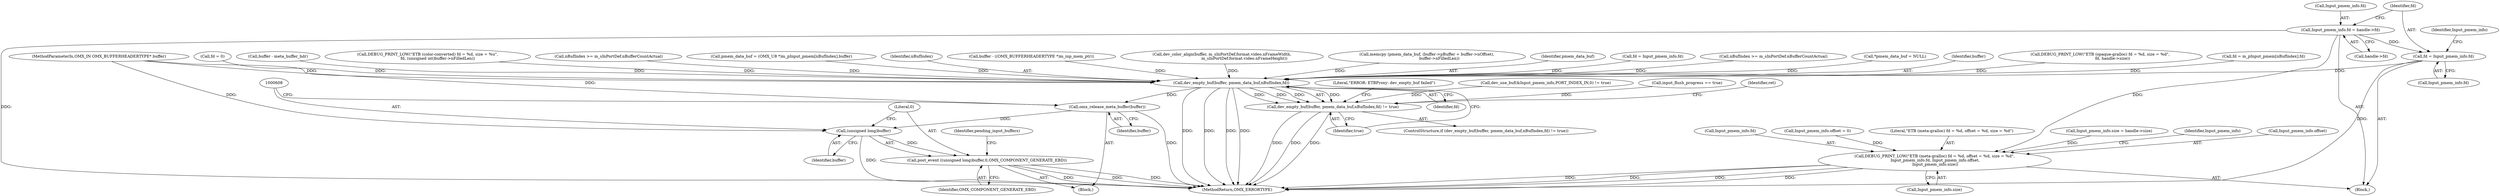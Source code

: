 digraph "0_Android_4ed06d14080d8667d5be14eed200e378cba78345_0@pointer" {
"1000398" [label="(Call,Input_pmem_info.fd = handle->fd)"];
"1000405" [label="(Call,fd = Input_pmem_info.fd)"];
"1000595" [label="(Call,dev_empty_buf(buffer, pmem_data_buf,nBufIndex,fd))"];
"1000594" [label="(Call,dev_empty_buf(buffer, pmem_data_buf,nBufIndex,fd) != true)"];
"1000604" [label="(Call,omx_release_meta_buffer(buffer))"];
"1000607" [label="(Call,(unsigned long)buffer)"];
"1000606" [label="(Call,post_event ((unsigned long)buffer,0,OMX_COMPONENT_GENERATE_EBD))"];
"1000422" [label="(Call,DEBUG_PRINT_LOW(\"ETB (meta-gralloc) fd = %d, offset = %d, size = %d\",\n Input_pmem_info.fd, Input_pmem_info.offset,\n Input_pmem_info.size))"];
"1000437" [label="(Identifier,Input_pmem_info)"];
"1000597" [label="(Identifier,pmem_data_buf)"];
"1000427" [label="(Call,Input_pmem_info.offset)"];
"1000345" [label="(Call,fd = Input_pmem_info.fd)"];
"1000267" [label="(Call,nBufIndex >= m_sInPortDef.nBufferCountActual)"];
"1000595" [label="(Call,dev_empty_buf(buffer, pmem_data_buf,nBufIndex,fd))"];
"1000281" [label="(Call,input_flush_progress == true)"];
"1000593" [label="(ControlStructure,if (dev_empty_buf(buffer, pmem_data_buf,nBufIndex,fd) != true))"];
"1000422" [label="(Call,DEBUG_PRINT_LOW(\"ETB (meta-gralloc) fd = %d, offset = %d, size = %d\",\n Input_pmem_info.fd, Input_pmem_info.offset,\n Input_pmem_info.size))"];
"1000622" [label="(Identifier,ret)"];
"1000603" [label="(Literal,\"ERROR: ETBProxy: dev_empty_buf failed\")"];
"1000398" [label="(Call,Input_pmem_info.fd = handle->fd)"];
"1000610" [label="(Literal,0)"];
"1000424" [label="(Call,Input_pmem_info.fd)"];
"1000600" [label="(Identifier,true)"];
"1000604" [label="(Call,omx_release_meta_buffer(buffer))"];
"1000109" [label="(Call,*pmem_data_buf = NULL)"];
"1000596" [label="(Identifier,buffer)"];
"1000406" [label="(Identifier,fd)"];
"1000479" [label="(Call,DEBUG_PRINT_LOW(\"ETB (opaque-gralloc) fd = %d, size = %d\",\n                    fd, handle->size))"];
"1000609" [label="(Identifier,buffer)"];
"1000299" [label="(Call,fd = m_pInput_pmem[nBufIndex].fd)"];
"1000611" [label="(Identifier,OMX_COMPONENT_GENERATE_EBD)"];
"1000129" [label="(Call,fd = 0)"];
"1000402" [label="(Call,handle->fd)"];
"1000410" [label="(Call,Input_pmem_info.offset = 0)"];
"1000159" [label="(Call,buffer - meta_buffer_hdr)"];
"1000544" [label="(Call,DEBUG_PRINT_LOW(\"ETB (color-converted) fd = %d, size = %u\",\n                fd, (unsigned int)buffer->nFilledLen))"];
"1000103" [label="(MethodParameterIn,OMX_IN OMX_BUFFERHEADERTYPE* buffer)"];
"1000613" [label="(Identifier,pending_input_buffers)"];
"1000163" [label="(Call,nBufIndex >= m_sInPortDef.nBufferCountActual)"];
"1000623" [label="(MethodReturn,OMX_ERRORTYPE)"];
"1000423" [label="(Literal,\"ETB (meta-gralloc) fd = %d, offset = %d, size = %d\")"];
"1000407" [label="(Call,Input_pmem_info.fd)"];
"1000399" [label="(Call,Input_pmem_info.fd)"];
"1000507" [label="(Call,pmem_data_buf = (OMX_U8 *)m_pInput_pmem[nBufIndex].buffer)"];
"1000434" [label="(Call,dev_use_buf(&Input_pmem_info,PORT_INDEX_IN,0) != true)"];
"1000430" [label="(Call,Input_pmem_info.size)"];
"1000598" [label="(Identifier,nBufIndex)"];
"1000412" [label="(Identifier,Input_pmem_info)"];
"1000261" [label="(Call,buffer - ((OMX_BUFFERHEADERTYPE *)m_inp_mem_ptr))"];
"1000599" [label="(Identifier,fd)"];
"1000566" [label="(Call,dev_color_align(buffer, m_sInPortDef.format.video.nFrameWidth,\n                                    m_sInPortDef.format.video.nFrameHeight))"];
"1000601" [label="(Block,)"];
"1000415" [label="(Call,Input_pmem_info.size = handle->size)"];
"1000607" [label="(Call,(unsigned long)buffer)"];
"1000606" [label="(Call,post_event ((unsigned long)buffer,0,OMX_COMPONENT_GENERATE_EBD))"];
"1000405" [label="(Call,fd = Input_pmem_info.fd)"];
"1000384" [label="(Block,)"];
"1000519" [label="(Call,memcpy (pmem_data_buf, (buffer->pBuffer + buffer->nOffset),\n                    buffer->nFilledLen))"];
"1000605" [label="(Identifier,buffer)"];
"1000594" [label="(Call,dev_empty_buf(buffer, pmem_data_buf,nBufIndex,fd) != true)"];
"1000398" -> "1000384"  [label="AST: "];
"1000398" -> "1000402"  [label="CFG: "];
"1000399" -> "1000398"  [label="AST: "];
"1000402" -> "1000398"  [label="AST: "];
"1000406" -> "1000398"  [label="CFG: "];
"1000398" -> "1000623"  [label="DDG: "];
"1000398" -> "1000405"  [label="DDG: "];
"1000398" -> "1000422"  [label="DDG: "];
"1000405" -> "1000384"  [label="AST: "];
"1000405" -> "1000407"  [label="CFG: "];
"1000406" -> "1000405"  [label="AST: "];
"1000407" -> "1000405"  [label="AST: "];
"1000412" -> "1000405"  [label="CFG: "];
"1000405" -> "1000623"  [label="DDG: "];
"1000405" -> "1000595"  [label="DDG: "];
"1000595" -> "1000594"  [label="AST: "];
"1000595" -> "1000599"  [label="CFG: "];
"1000596" -> "1000595"  [label="AST: "];
"1000597" -> "1000595"  [label="AST: "];
"1000598" -> "1000595"  [label="AST: "];
"1000599" -> "1000595"  [label="AST: "];
"1000600" -> "1000595"  [label="CFG: "];
"1000595" -> "1000623"  [label="DDG: "];
"1000595" -> "1000623"  [label="DDG: "];
"1000595" -> "1000623"  [label="DDG: "];
"1000595" -> "1000623"  [label="DDG: "];
"1000595" -> "1000594"  [label="DDG: "];
"1000595" -> "1000594"  [label="DDG: "];
"1000595" -> "1000594"  [label="DDG: "];
"1000595" -> "1000594"  [label="DDG: "];
"1000159" -> "1000595"  [label="DDG: "];
"1000566" -> "1000595"  [label="DDG: "];
"1000261" -> "1000595"  [label="DDG: "];
"1000103" -> "1000595"  [label="DDG: "];
"1000519" -> "1000595"  [label="DDG: "];
"1000109" -> "1000595"  [label="DDG: "];
"1000507" -> "1000595"  [label="DDG: "];
"1000163" -> "1000595"  [label="DDG: "];
"1000267" -> "1000595"  [label="DDG: "];
"1000129" -> "1000595"  [label="DDG: "];
"1000544" -> "1000595"  [label="DDG: "];
"1000299" -> "1000595"  [label="DDG: "];
"1000345" -> "1000595"  [label="DDG: "];
"1000479" -> "1000595"  [label="DDG: "];
"1000595" -> "1000604"  [label="DDG: "];
"1000594" -> "1000593"  [label="AST: "];
"1000594" -> "1000600"  [label="CFG: "];
"1000600" -> "1000594"  [label="AST: "];
"1000603" -> "1000594"  [label="CFG: "];
"1000622" -> "1000594"  [label="CFG: "];
"1000594" -> "1000623"  [label="DDG: "];
"1000594" -> "1000623"  [label="DDG: "];
"1000594" -> "1000623"  [label="DDG: "];
"1000434" -> "1000594"  [label="DDG: "];
"1000281" -> "1000594"  [label="DDG: "];
"1000604" -> "1000601"  [label="AST: "];
"1000604" -> "1000605"  [label="CFG: "];
"1000605" -> "1000604"  [label="AST: "];
"1000608" -> "1000604"  [label="CFG: "];
"1000604" -> "1000623"  [label="DDG: "];
"1000103" -> "1000604"  [label="DDG: "];
"1000604" -> "1000607"  [label="DDG: "];
"1000607" -> "1000606"  [label="AST: "];
"1000607" -> "1000609"  [label="CFG: "];
"1000608" -> "1000607"  [label="AST: "];
"1000609" -> "1000607"  [label="AST: "];
"1000610" -> "1000607"  [label="CFG: "];
"1000607" -> "1000623"  [label="DDG: "];
"1000607" -> "1000606"  [label="DDG: "];
"1000103" -> "1000607"  [label="DDG: "];
"1000606" -> "1000601"  [label="AST: "];
"1000606" -> "1000611"  [label="CFG: "];
"1000610" -> "1000606"  [label="AST: "];
"1000611" -> "1000606"  [label="AST: "];
"1000613" -> "1000606"  [label="CFG: "];
"1000606" -> "1000623"  [label="DDG: "];
"1000606" -> "1000623"  [label="DDG: "];
"1000606" -> "1000623"  [label="DDG: "];
"1000422" -> "1000384"  [label="AST: "];
"1000422" -> "1000430"  [label="CFG: "];
"1000423" -> "1000422"  [label="AST: "];
"1000424" -> "1000422"  [label="AST: "];
"1000427" -> "1000422"  [label="AST: "];
"1000430" -> "1000422"  [label="AST: "];
"1000437" -> "1000422"  [label="CFG: "];
"1000422" -> "1000623"  [label="DDG: "];
"1000422" -> "1000623"  [label="DDG: "];
"1000422" -> "1000623"  [label="DDG: "];
"1000422" -> "1000623"  [label="DDG: "];
"1000410" -> "1000422"  [label="DDG: "];
"1000415" -> "1000422"  [label="DDG: "];
}
